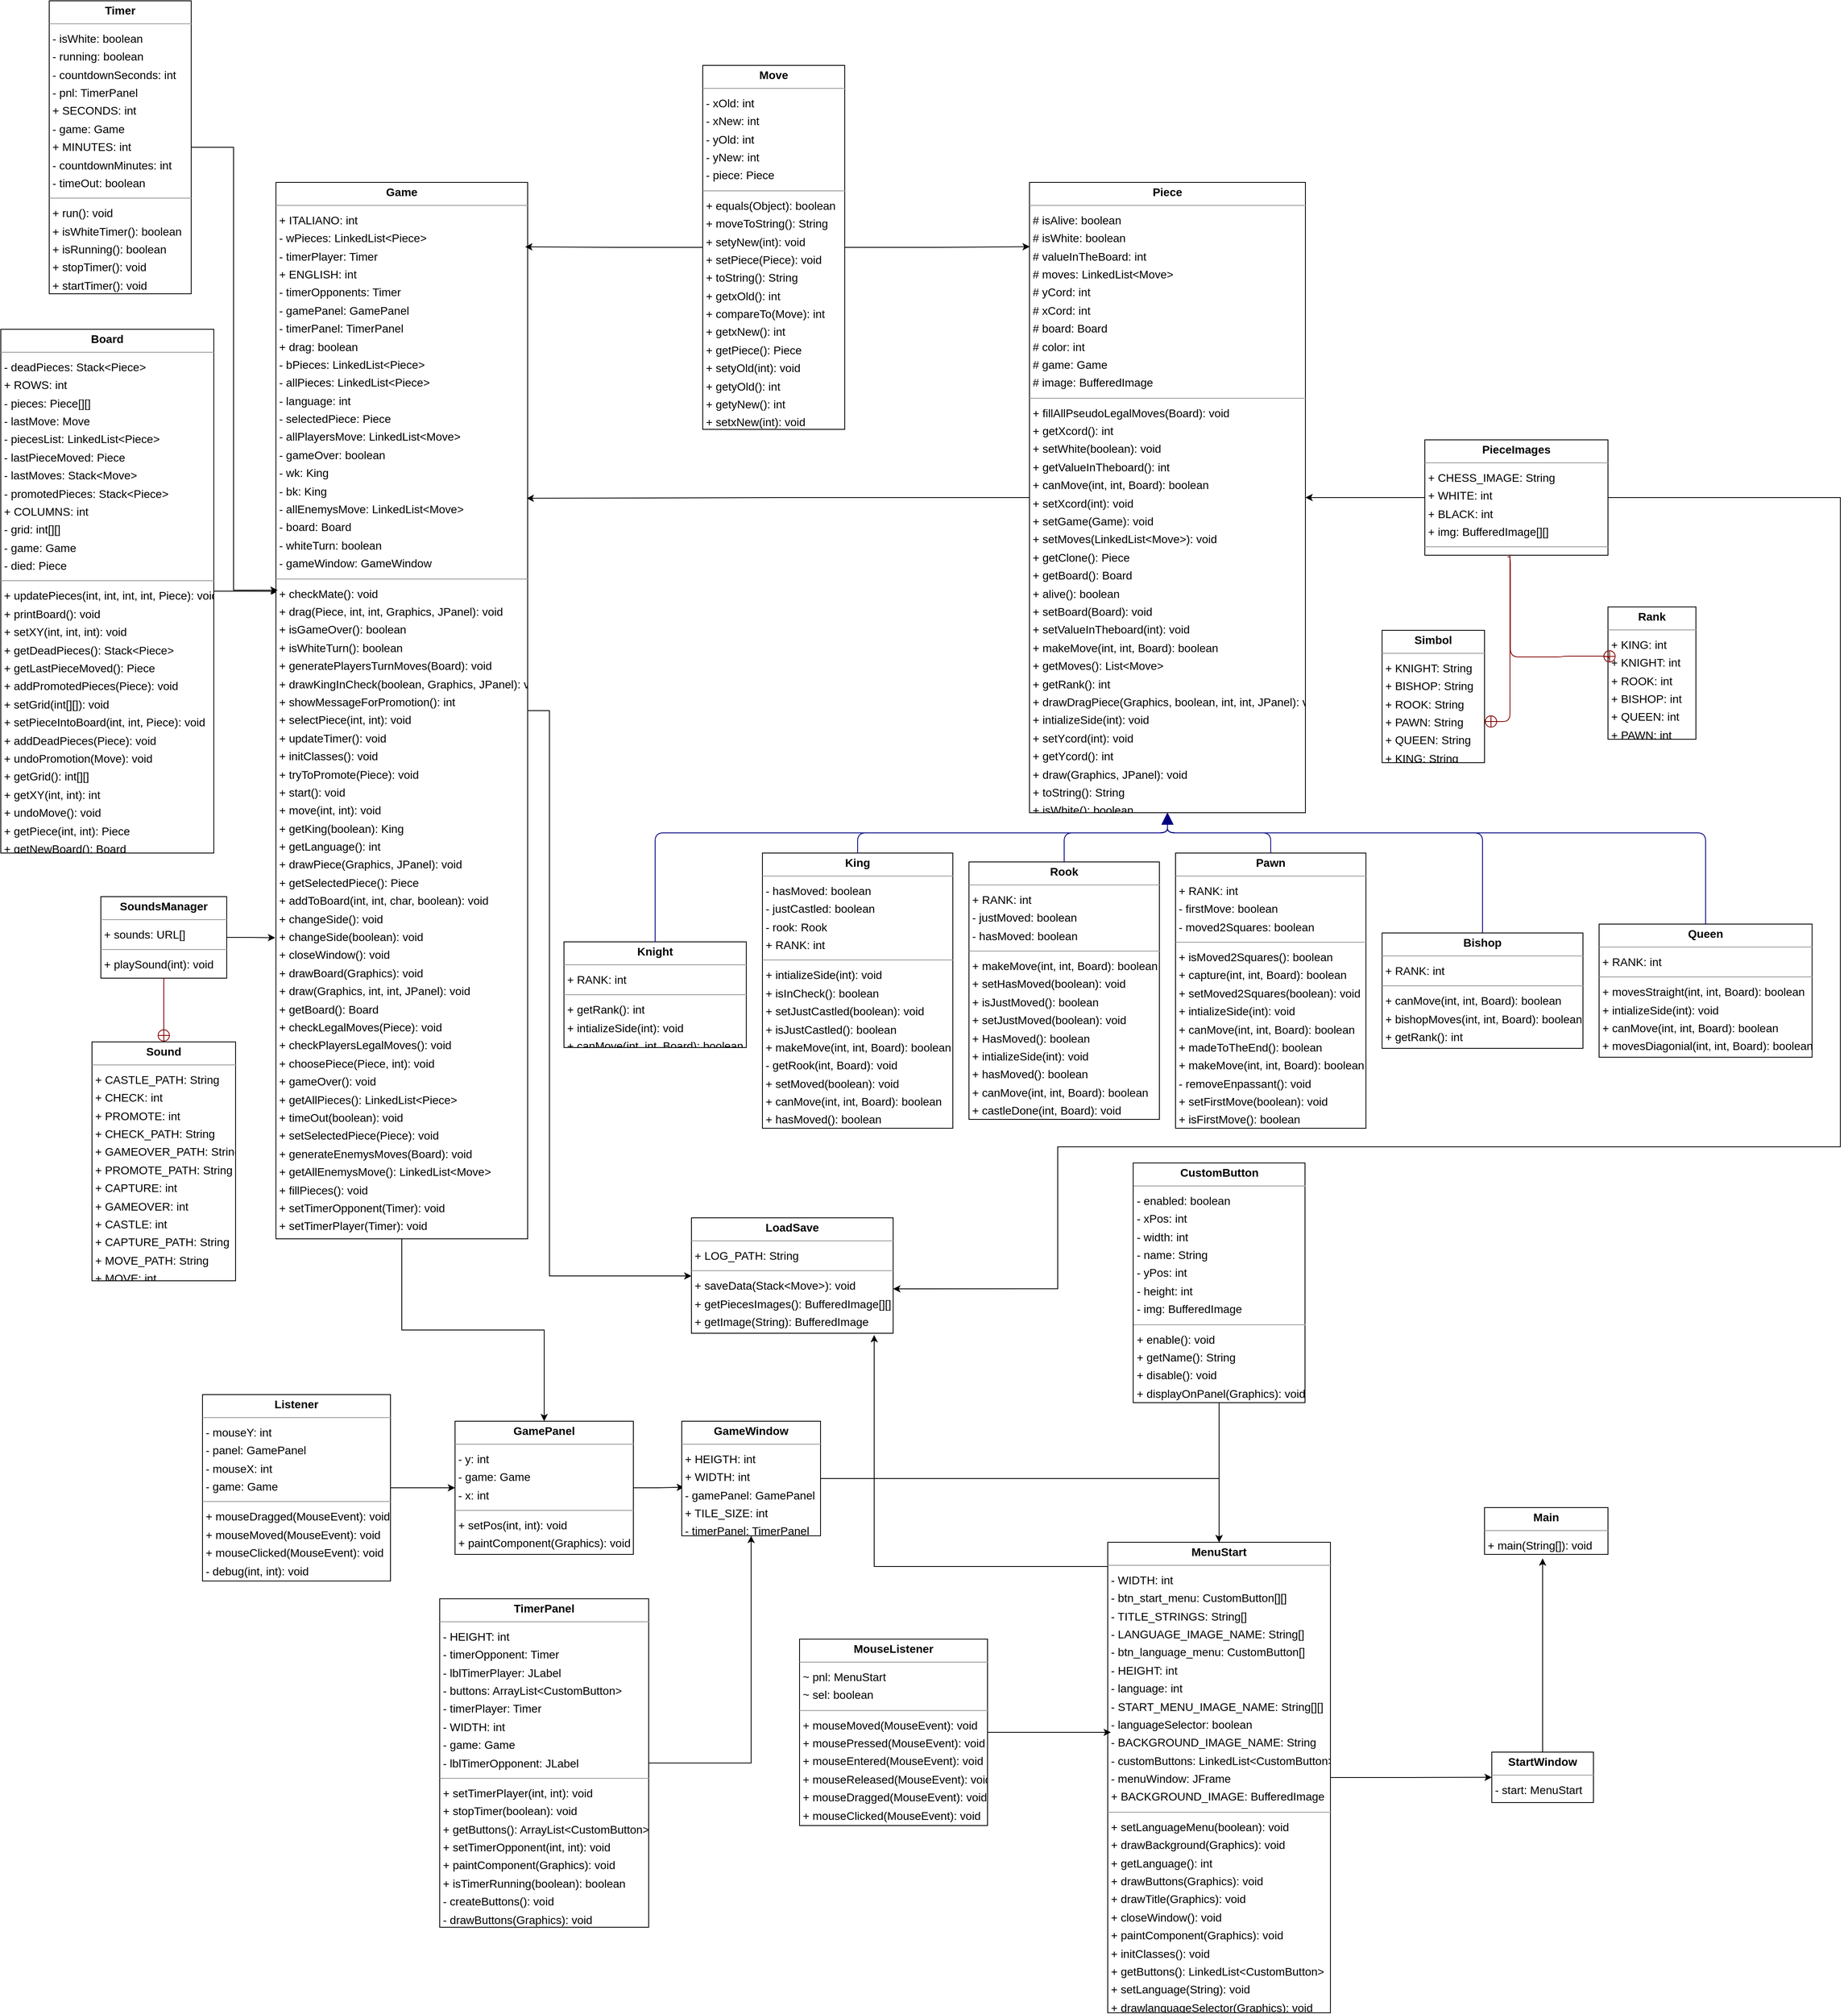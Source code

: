 <mxfile version="21.3.5" type="device">
  <diagram id="AIV-TNL24_vBT4I3IEVD" name="Pagina-1">
    <mxGraphModel dx="3985" dy="2310" grid="1" gridSize="10" guides="1" tooltips="1" connect="1" arrows="1" fold="1" page="0" pageScale="1" pageWidth="827" pageHeight="1169" background="none" math="0" shadow="0">
      <root>
        <mxCell id="0" />
        <mxCell id="1" parent="0" />
        <mxCell id="node21" value="&lt;p style=&quot;margin:0px;margin-top:4px;text-align:center;&quot;&gt;&lt;b&gt;Bishop&lt;/b&gt;&lt;/p&gt;&lt;hr size=&quot;1&quot;/&gt;&lt;p style=&quot;margin:0 0 0 4px;line-height:1.6;&quot;&gt;+ RANK: int&lt;/p&gt;&lt;hr size=&quot;1&quot;/&gt;&lt;p style=&quot;margin:0 0 0 4px;line-height:1.6;&quot;&gt;+ canMove(int, int, Board): boolean&lt;br/&gt;+ bishopMoves(int, int, Board): boolean&lt;br/&gt;+ getRank(): int&lt;br/&gt;+ intializeSide(int): void&lt;/p&gt;" style="verticalAlign=top;align=left;overflow=fill;fontSize=14;fontFamily=Helvetica;html=1;rounded=0;shadow=0;comic=0;labelBackgroundColor=none;strokeWidth=1;" parent="1" vertex="1">
          <mxGeometry x="1522" y="915" width="249" height="143" as="geometry" />
        </mxCell>
        <mxCell id="BJBkPqkm4F2BEdi1Ckjj-12" style="edgeStyle=orthogonalEdgeStyle;rounded=0;orthogonalLoop=1;jettySize=auto;html=1;entryX=0.009;entryY=0.387;entryDx=0;entryDy=0;entryPerimeter=0;" edge="1" parent="1" source="node7" target="node12">
          <mxGeometry relative="1" as="geometry" />
        </mxCell>
        <mxCell id="node7" value="&lt;p style=&quot;margin:0px;margin-top:4px;text-align:center;&quot;&gt;&lt;b&gt;Board&lt;/b&gt;&lt;/p&gt;&lt;hr size=&quot;1&quot;/&gt;&lt;p style=&quot;margin:0 0 0 4px;line-height:1.6;&quot;&gt;- deadPieces: Stack&amp;lt;Piece&amp;gt;&lt;br/&gt;+ ROWS: int&lt;br/&gt;- pieces: Piece[][]&lt;br/&gt;- lastMove: Move&lt;br/&gt;- piecesList: LinkedList&amp;lt;Piece&amp;gt;&lt;br/&gt;- lastPieceMoved: Piece&lt;br/&gt;- lastMoves: Stack&amp;lt;Move&amp;gt;&lt;br/&gt;- promotedPieces: Stack&amp;lt;Piece&amp;gt;&lt;br/&gt;+ COLUMNS: int&lt;br/&gt;- grid: int[][]&lt;br/&gt;- game: Game&lt;br/&gt;- died: Piece&lt;/p&gt;&lt;hr size=&quot;1&quot;/&gt;&lt;p style=&quot;margin:0 0 0 4px;line-height:1.6;&quot;&gt;+ updatePieces(int, int, int, int, Piece): void&lt;br/&gt;+ printBoard(): void&lt;br/&gt;+ setXY(int, int, int): void&lt;br/&gt;+ getDeadPieces(): Stack&amp;lt;Piece&amp;gt;&lt;br/&gt;+ getLastPieceMoved(): Piece&lt;br/&gt;+ addPromotedPieces(Piece): void&lt;br/&gt;+ setGrid(int[][]): void&lt;br/&gt;+ setPieceIntoBoard(int, int, Piece): void&lt;br/&gt;+ addDeadPieces(Piece): void&lt;br/&gt;+ undoPromotion(Move): void&lt;br/&gt;+ getGrid(): int[][]&lt;br/&gt;+ getXY(int, int): int&lt;br/&gt;+ undoMove(): void&lt;br/&gt;+ getPiece(int, int): Piece&lt;br/&gt;+ getNewBoard(): Board&lt;br/&gt;+ getMoves(): Stack&amp;lt;Move&amp;gt;&lt;/p&gt;" style="verticalAlign=top;align=left;overflow=fill;fontSize=14;fontFamily=Helvetica;html=1;rounded=0;shadow=0;comic=0;labelBackgroundColor=none;strokeWidth=1;" parent="1" vertex="1">
          <mxGeometry x="-190" y="167" width="264" height="649" as="geometry" />
        </mxCell>
        <mxCell id="BJBkPqkm4F2BEdi1Ckjj-4" style="edgeStyle=orthogonalEdgeStyle;rounded=0;orthogonalLoop=1;jettySize=auto;html=1;entryX=0.5;entryY=0;entryDx=0;entryDy=0;" edge="1" parent="1" source="node22" target="node6">
          <mxGeometry relative="1" as="geometry">
            <mxPoint x="1456" y="2249" as="targetPoint" />
          </mxGeometry>
        </mxCell>
        <mxCell id="node22" value="&lt;p style=&quot;margin:0px;margin-top:4px;text-align:center;&quot;&gt;&lt;b&gt;CustomButton&lt;/b&gt;&lt;/p&gt;&lt;hr size=&quot;1&quot;/&gt;&lt;p style=&quot;margin:0 0 0 4px;line-height:1.6;&quot;&gt;- enabled: boolean&lt;br/&gt;- xPos: int&lt;br/&gt;- width: int&lt;br/&gt;- name: String&lt;br/&gt;- yPos: int&lt;br/&gt;- height: int&lt;br/&gt;- img: BufferedImage&lt;/p&gt;&lt;hr size=&quot;1&quot;/&gt;&lt;p style=&quot;margin:0 0 0 4px;line-height:1.6;&quot;&gt;+ enable(): void&lt;br/&gt;+ getName(): String&lt;br/&gt;+ disable(): void&lt;br/&gt;+ displayOnPanel(Graphics): void&lt;br/&gt;+ isClicked(int, int): boolean&lt;/p&gt;" style="verticalAlign=top;align=left;overflow=fill;fontSize=14;fontFamily=Helvetica;html=1;rounded=0;shadow=0;comic=0;labelBackgroundColor=none;strokeWidth=1;" parent="1" vertex="1">
          <mxGeometry x="1213.5" y="1200" width="213" height="297" as="geometry" />
        </mxCell>
        <mxCell id="BJBkPqkm4F2BEdi1Ckjj-26" style="edgeStyle=orthogonalEdgeStyle;rounded=0;orthogonalLoop=1;jettySize=auto;html=1;" edge="1" parent="1" source="node12" target="node15">
          <mxGeometry relative="1" as="geometry">
            <mxPoint x="490" y="1360" as="targetPoint" />
            <Array as="points">
              <mxPoint x="490" y="640" />
              <mxPoint x="490" y="1340" />
            </Array>
          </mxGeometry>
        </mxCell>
        <mxCell id="BJBkPqkm4F2BEdi1Ckjj-29" style="edgeStyle=orthogonalEdgeStyle;rounded=0;orthogonalLoop=1;jettySize=auto;html=1;entryX=0.5;entryY=0;entryDx=0;entryDy=0;" edge="1" parent="1" source="node12" target="node13">
          <mxGeometry relative="1" as="geometry" />
        </mxCell>
        <mxCell id="node12" value="&lt;p style=&quot;margin:0px;margin-top:4px;text-align:center;&quot;&gt;&lt;b&gt;Game&lt;/b&gt;&lt;/p&gt;&lt;hr size=&quot;1&quot;/&gt;&lt;p style=&quot;margin:0 0 0 4px;line-height:1.6;&quot;&gt;+ ITALIANO: int&lt;br/&gt;- wPieces: LinkedList&amp;lt;Piece&amp;gt;&lt;br/&gt;- timerPlayer: Timer&lt;br/&gt;+ ENGLISH: int&lt;br/&gt;- timerOpponents: Timer&lt;br/&gt;- gamePanel: GamePanel&lt;br/&gt;- timerPanel: TimerPanel&lt;br/&gt;+ drag: boolean&lt;br/&gt;- bPieces: LinkedList&amp;lt;Piece&amp;gt;&lt;br/&gt;- allPieces: LinkedList&amp;lt;Piece&amp;gt;&lt;br/&gt;- language: int&lt;br/&gt;- selectedPiece: Piece&lt;br/&gt;- allPlayersMove: LinkedList&amp;lt;Move&amp;gt;&lt;br/&gt;- gameOver: boolean&lt;br/&gt;- wk: King&lt;br/&gt;- bk: King&lt;br/&gt;- allEnemysMove: LinkedList&amp;lt;Move&amp;gt;&lt;br/&gt;- board: Board&lt;br/&gt;- whiteTurn: boolean&lt;br/&gt;- gameWindow: GameWindow&lt;/p&gt;&lt;hr size=&quot;1&quot;/&gt;&lt;p style=&quot;margin:0 0 0 4px;line-height:1.6;&quot;&gt;+ checkMate(): void&lt;br/&gt;+ drag(Piece, int, int, Graphics, JPanel): void&lt;br/&gt;+ isGameOver(): boolean&lt;br/&gt;+ isWhiteTurn(): boolean&lt;br/&gt;+ generatePlayersTurnMoves(Board): void&lt;br/&gt;+ drawKingInCheck(boolean, Graphics, JPanel): void&lt;br/&gt;+ showMessageForPromotion(): int&lt;br/&gt;+ selectPiece(int, int): void&lt;br/&gt;+ updateTimer(): void&lt;br/&gt;+ initClasses(): void&lt;br/&gt;+ tryToPromote(Piece): void&lt;br/&gt;+ start(): void&lt;br/&gt;+ move(int, int): void&lt;br/&gt;+ getKing(boolean): King&lt;br/&gt;+ getLanguage(): int&lt;br/&gt;+ drawPiece(Graphics, JPanel): void&lt;br/&gt;+ getSelectedPiece(): Piece&lt;br/&gt;+ addToBoard(int, int, char, boolean): void&lt;br/&gt;+ changeSide(): void&lt;br/&gt;+ changeSide(boolean): void&lt;br/&gt;+ closeWindow(): void&lt;br/&gt;+ drawBoard(Graphics): void&lt;br/&gt;+ draw(Graphics, int, int, JPanel): void&lt;br/&gt;+ getBoard(): Board&lt;br/&gt;+ checkLegalMoves(Piece): void&lt;br/&gt;+ checkPlayersLegalMoves(): void&lt;br/&gt;+ choosePiece(Piece, int): void&lt;br/&gt;+ gameOver(): void&lt;br/&gt;+ getAllPieces(): LinkedList&amp;lt;Piece&amp;gt;&lt;br/&gt;+ timeOut(boolean): void&lt;br/&gt;+ setSelectedPiece(Piece): void&lt;br/&gt;+ generateEnemysMoves(Board): void&lt;br/&gt;+ getAllEnemysMove(): LinkedList&amp;lt;Move&amp;gt;&lt;br/&gt;+ fillPieces(): void&lt;br/&gt;+ setTimerOpponent(Timer): void&lt;br/&gt;+ setTimerPlayer(Timer): void&lt;br/&gt;+ drawPossibleMoves(Graphics, JPanel): void&lt;br/&gt;+ loadFenPosition(String): void&lt;/p&gt;" style="verticalAlign=top;align=left;overflow=fill;fontSize=14;fontFamily=Helvetica;html=1;rounded=0;shadow=0;comic=0;labelBackgroundColor=none;strokeWidth=1;" parent="1" vertex="1">
          <mxGeometry x="151" y="-15" width="312" height="1309" as="geometry" />
        </mxCell>
        <mxCell id="BJBkPqkm4F2BEdi1Ckjj-6" style="edgeStyle=orthogonalEdgeStyle;rounded=0;orthogonalLoop=1;jettySize=auto;html=1;entryX=0.016;entryY=0.576;entryDx=0;entryDy=0;entryPerimeter=0;" edge="1" parent="1" source="node13" target="node9">
          <mxGeometry relative="1" as="geometry">
            <mxPoint x="650" y="1603" as="targetPoint" />
          </mxGeometry>
        </mxCell>
        <mxCell id="node13" value="&lt;p style=&quot;margin:0px;margin-top:4px;text-align:center;&quot;&gt;&lt;b&gt;GamePanel&lt;/b&gt;&lt;/p&gt;&lt;hr size=&quot;1&quot;/&gt;&lt;p style=&quot;margin:0 0 0 4px;line-height:1.6;&quot;&gt;- y: int&lt;br/&gt;- game: Game&lt;br/&gt;- x: int&lt;/p&gt;&lt;hr size=&quot;1&quot;/&gt;&lt;p style=&quot;margin:0 0 0 4px;line-height:1.6;&quot;&gt;+ setPos(int, int): void&lt;br/&gt;+ paintComponent(Graphics): void&lt;br/&gt;+ getGame(): Game&lt;/p&gt;" style="verticalAlign=top;align=left;overflow=fill;fontSize=14;fontFamily=Helvetica;html=1;rounded=0;shadow=0;comic=0;labelBackgroundColor=none;strokeWidth=1;" parent="1" vertex="1">
          <mxGeometry x="373" y="1520" width="221" height="165" as="geometry" />
        </mxCell>
        <mxCell id="BJBkPqkm4F2BEdi1Ckjj-18" style="edgeStyle=orthogonalEdgeStyle;rounded=0;orthogonalLoop=1;jettySize=auto;html=1;" edge="1" parent="1" source="node9" target="node6">
          <mxGeometry relative="1" as="geometry">
            <mxPoint x="1110" y="1850" as="targetPoint" />
          </mxGeometry>
        </mxCell>
        <mxCell id="node9" value="&lt;p style=&quot;margin:0px;margin-top:4px;text-align:center;&quot;&gt;&lt;b&gt;GameWindow&lt;/b&gt;&lt;/p&gt;&lt;hr size=&quot;1&quot;/&gt;&lt;p style=&quot;margin:0 0 0 4px;line-height:1.6;&quot;&gt;+ HEIGTH: int&lt;br/&gt;+ WIDTH: int&lt;br/&gt;- gamePanel: GamePanel&lt;br/&gt;+ TILE_SIZE: int&lt;br/&gt;- timerPanel: TimerPanel&lt;/p&gt;" style="verticalAlign=top;align=left;overflow=fill;fontSize=14;fontFamily=Helvetica;html=1;rounded=0;shadow=0;comic=0;labelBackgroundColor=none;strokeWidth=1;" parent="1" vertex="1">
          <mxGeometry x="654" y="1520" width="172" height="142" as="geometry" />
        </mxCell>
        <mxCell id="node10" value="&lt;p style=&quot;margin:0px;margin-top:4px;text-align:center;&quot;&gt;&lt;b&gt;King&lt;/b&gt;&lt;/p&gt;&lt;hr size=&quot;1&quot;/&gt;&lt;p style=&quot;margin:0 0 0 4px;line-height:1.6;&quot;&gt;- hasMoved: boolean&lt;br/&gt;- justCastled: boolean&lt;br/&gt;- rook: Rook&lt;br/&gt;+ RANK: int&lt;/p&gt;&lt;hr size=&quot;1&quot;/&gt;&lt;p style=&quot;margin:0 0 0 4px;line-height:1.6;&quot;&gt;+ intializeSide(int): void&lt;br/&gt;+ isInCheck(): boolean&lt;br/&gt;+ setJustCastled(boolean): void&lt;br/&gt;+ isJustCastled(): boolean&lt;br/&gt;+ makeMove(int, int, Board): boolean&lt;br/&gt;- getRook(int, Board): void&lt;br/&gt;+ setMoved(boolean): void&lt;br/&gt;+ canMove(int, int, Board): boolean&lt;br/&gt;+ hasMoved(): boolean&lt;br/&gt;+ getRank(): int&lt;/p&gt;" style="verticalAlign=top;align=left;overflow=fill;fontSize=14;fontFamily=Helvetica;html=1;rounded=0;shadow=0;comic=0;labelBackgroundColor=none;strokeWidth=1;" parent="1" vertex="1">
          <mxGeometry x="754" y="816" width="236" height="341" as="geometry" />
        </mxCell>
        <mxCell id="node23" value="&lt;p style=&quot;margin:0px;margin-top:4px;text-align:center;&quot;&gt;&lt;b&gt;Knight&lt;/b&gt;&lt;/p&gt;&lt;hr size=&quot;1&quot;/&gt;&lt;p style=&quot;margin:0 0 0 4px;line-height:1.6;&quot;&gt;+ RANK: int&lt;/p&gt;&lt;hr size=&quot;1&quot;/&gt;&lt;p style=&quot;margin:0 0 0 4px;line-height:1.6;&quot;&gt;+ getRank(): int&lt;br/&gt;+ intializeSide(int): void&lt;br/&gt;+ canMove(int, int, Board): boolean&lt;/p&gt;" style="verticalAlign=top;align=left;overflow=fill;fontSize=14;fontFamily=Helvetica;html=1;rounded=0;shadow=0;comic=0;labelBackgroundColor=none;strokeWidth=1;" parent="1" vertex="1">
          <mxGeometry x="508" y="926" width="226" height="131" as="geometry" />
        </mxCell>
        <mxCell id="BJBkPqkm4F2BEdi1Ckjj-17" style="edgeStyle=orthogonalEdgeStyle;rounded=0;orthogonalLoop=1;jettySize=auto;html=1;entryX=0;entryY=0.5;entryDx=0;entryDy=0;" edge="1" parent="1" source="node18" target="node13">
          <mxGeometry relative="1" as="geometry" />
        </mxCell>
        <mxCell id="node18" value="&lt;p style=&quot;margin:0px;margin-top:4px;text-align:center;&quot;&gt;&lt;b&gt;Listener&lt;/b&gt;&lt;/p&gt;&lt;hr size=&quot;1&quot;/&gt;&lt;p style=&quot;margin:0 0 0 4px;line-height:1.6;&quot;&gt;- mouseY: int&lt;br/&gt;- panel: GamePanel&lt;br/&gt;- mouseX: int&lt;br/&gt;- game: Game&lt;/p&gt;&lt;hr size=&quot;1&quot;/&gt;&lt;p style=&quot;margin:0 0 0 4px;line-height:1.6;&quot;&gt;+ mouseDragged(MouseEvent): void&lt;br/&gt;+ mouseMoved(MouseEvent): void&lt;br/&gt;+ mouseClicked(MouseEvent): void&lt;br/&gt;- debug(int, int): void&lt;br/&gt;+ mouseReleased(MouseEvent): void&lt;/p&gt;" style="verticalAlign=top;align=left;overflow=fill;fontSize=14;fontFamily=Helvetica;html=1;rounded=0;shadow=0;comic=0;labelBackgroundColor=none;strokeWidth=1;" parent="1" vertex="1">
          <mxGeometry x="60" y="1487" width="233" height="231" as="geometry" />
        </mxCell>
        <mxCell id="node15" value="&lt;p style=&quot;margin:0px;margin-top:4px;text-align:center;&quot;&gt;&lt;b&gt;LoadSave&lt;/b&gt;&lt;/p&gt;&lt;hr size=&quot;1&quot;/&gt;&lt;p style=&quot;margin:0 0 0 4px;line-height:1.6;&quot;&gt;+ LOG_PATH: String&lt;/p&gt;&lt;hr size=&quot;1&quot;/&gt;&lt;p style=&quot;margin:0 0 0 4px;line-height:1.6;&quot;&gt;+ saveData(Stack&amp;lt;Move&amp;gt;): void&lt;br/&gt;+ getPiecesImages(): BufferedImage[][]&lt;br/&gt;+ getImage(String): BufferedImage&lt;/p&gt;" style="verticalAlign=top;align=left;overflow=fill;fontSize=14;fontFamily=Helvetica;html=1;rounded=0;shadow=0;comic=0;labelBackgroundColor=none;strokeWidth=1;" parent="1" vertex="1">
          <mxGeometry x="666" y="1268" width="250" height="143" as="geometry" />
        </mxCell>
        <mxCell id="node19" value="&lt;p style=&quot;margin:0px;margin-top:4px;text-align:center;&quot;&gt;&lt;b&gt;Main&lt;/b&gt;&lt;/p&gt;&lt;hr size=&quot;1&quot;/&gt;&lt;p style=&quot;margin:0 0 0 4px;line-height:1.6;&quot;&gt;+ main(String[]): void&lt;/p&gt;" style="verticalAlign=top;align=left;overflow=fill;fontSize=14;fontFamily=Helvetica;html=1;rounded=0;shadow=0;comic=0;labelBackgroundColor=none;strokeWidth=1;" parent="1" vertex="1">
          <mxGeometry x="1649" y="1627" width="153" height="58" as="geometry" />
        </mxCell>
        <mxCell id="BJBkPqkm4F2BEdi1Ckjj-3" style="edgeStyle=orthogonalEdgeStyle;rounded=0;orthogonalLoop=1;jettySize=auto;html=1;entryX=0;entryY=0.5;entryDx=0;entryDy=0;" edge="1" parent="1" source="node6" target="node11">
          <mxGeometry relative="1" as="geometry" />
        </mxCell>
        <mxCell id="BJBkPqkm4F2BEdi1Ckjj-22" style="edgeStyle=orthogonalEdgeStyle;rounded=0;orthogonalLoop=1;jettySize=auto;html=1;exitX=0;exitY=0;exitDx=0;exitDy=0;entryX=0.906;entryY=1.016;entryDx=0;entryDy=0;entryPerimeter=0;" edge="1" parent="1" source="node6" target="node15">
          <mxGeometry relative="1" as="geometry">
            <Array as="points">
              <mxPoint x="1182" y="1700" />
              <mxPoint x="892" y="1700" />
            </Array>
          </mxGeometry>
        </mxCell>
        <mxCell id="node6" value="&lt;p style=&quot;margin:0px;margin-top:4px;text-align:center;&quot;&gt;&lt;b&gt;MenuStart&lt;/b&gt;&lt;/p&gt;&lt;hr size=&quot;1&quot;/&gt;&lt;p style=&quot;margin:0 0 0 4px;line-height:1.6;&quot;&gt;- WIDTH: int&lt;br/&gt;- btn_start_menu: CustomButton[][]&lt;br/&gt;- TITLE_STRINGS: String[]&lt;br/&gt;- LANGUAGE_IMAGE_NAME: String[]&lt;br/&gt;- btn_language_menu: CustomButton[]&lt;br/&gt;- HEIGHT: int&lt;br/&gt;- language: int&lt;br/&gt;- START_MENU_IMAGE_NAME: String[][]&lt;br/&gt;- languageSelector: boolean&lt;br/&gt;- BACKGROUND_IMAGE_NAME: String&lt;br/&gt;- customButtons: LinkedList&amp;lt;CustomButton&amp;gt;&lt;br/&gt;- menuWindow: JFrame&lt;br/&gt;+ BACKGROUND_IMAGE: BufferedImage&lt;/p&gt;&lt;hr size=&quot;1&quot;/&gt;&lt;p style=&quot;margin:0 0 0 4px;line-height:1.6;&quot;&gt;+ setLanguageMenu(boolean): void&lt;br/&gt;+ drawBackground(Graphics): void&lt;br/&gt;+ getLanguage(): int&lt;br/&gt;+ drawButtons(Graphics): void&lt;br/&gt;+ drawTitle(Graphics): void&lt;br/&gt;+ closeWindow(): void&lt;br/&gt;+ paintComponent(Graphics): void&lt;br/&gt;+ initClasses(): void&lt;br/&gt;+ getButtons(): LinkedList&amp;lt;CustomButton&amp;gt;&lt;br/&gt;+ setLanguage(String): void&lt;br/&gt;+ drawlanguageSelector(Graphics): void&lt;br/&gt;+ getLanguageSelector(): boolean&lt;/p&gt;" style="verticalAlign=top;align=left;overflow=fill;fontSize=14;fontFamily=Helvetica;html=1;rounded=0;shadow=0;comic=0;labelBackgroundColor=none;strokeWidth=1;" parent="1" vertex="1">
          <mxGeometry x="1182" y="1670" width="276" height="583" as="geometry" />
        </mxCell>
        <mxCell id="BJBkPqkm4F2BEdi1Ckjj-5" style="edgeStyle=orthogonalEdgeStyle;rounded=0;orthogonalLoop=1;jettySize=auto;html=1;entryX=0.014;entryY=0.404;entryDx=0;entryDy=0;entryPerimeter=0;" edge="1" parent="1" source="node1" target="node6">
          <mxGeometry relative="1" as="geometry" />
        </mxCell>
        <mxCell id="node1" value="&lt;p style=&quot;margin:0px;margin-top:4px;text-align:center;&quot;&gt;&lt;b&gt;MouseListener&lt;/b&gt;&lt;/p&gt;&lt;hr size=&quot;1&quot;/&gt;&lt;p style=&quot;margin:0 0 0 4px;line-height:1.6;&quot;&gt;~ pnl: MenuStart&lt;br/&gt;~ sel: boolean&lt;/p&gt;&lt;hr size=&quot;1&quot;/&gt;&lt;p style=&quot;margin:0 0 0 4px;line-height:1.6;&quot;&gt;+ mouseMoved(MouseEvent): void&lt;br/&gt;+ mousePressed(MouseEvent): void&lt;br/&gt;+ mouseEntered(MouseEvent): void&lt;br/&gt;+ mouseReleased(MouseEvent): void&lt;br/&gt;+ mouseDragged(MouseEvent): void&lt;br/&gt;+ mouseClicked(MouseEvent): void&lt;br/&gt;+ mouseExited(MouseEvent): void&lt;/p&gt;" style="verticalAlign=top;align=left;overflow=fill;fontSize=14;fontFamily=Helvetica;html=1;rounded=0;shadow=0;comic=0;labelBackgroundColor=none;strokeWidth=1;" parent="1" vertex="1">
          <mxGeometry x="800" y="1790" width="233" height="231" as="geometry" />
        </mxCell>
        <mxCell id="BJBkPqkm4F2BEdi1Ckjj-10" style="edgeStyle=orthogonalEdgeStyle;rounded=0;orthogonalLoop=1;jettySize=auto;html=1;entryX=0.001;entryY=0.102;entryDx=0;entryDy=0;entryPerimeter=0;" edge="1" parent="1" source="node8" target="node2">
          <mxGeometry relative="1" as="geometry" />
        </mxCell>
        <mxCell id="BJBkPqkm4F2BEdi1Ckjj-11" style="edgeStyle=orthogonalEdgeStyle;rounded=0;orthogonalLoop=1;jettySize=auto;html=1;entryX=0.99;entryY=0.061;entryDx=0;entryDy=0;entryPerimeter=0;" edge="1" parent="1" source="node8" target="node12">
          <mxGeometry relative="1" as="geometry" />
        </mxCell>
        <mxCell id="node8" value="&lt;p style=&quot;margin:0px;margin-top:4px;text-align:center;&quot;&gt;&lt;b&gt;Move&lt;/b&gt;&lt;/p&gt;&lt;hr size=&quot;1&quot;/&gt;&lt;p style=&quot;margin:0 0 0 4px;line-height:1.6;&quot;&gt;- xOld: int&lt;br/&gt;- xNew: int&lt;br/&gt;- yOld: int&lt;br/&gt;- yNew: int&lt;br/&gt;- piece: Piece&lt;/p&gt;&lt;hr size=&quot;1&quot;/&gt;&lt;p style=&quot;margin:0 0 0 4px;line-height:1.6;&quot;&gt;+ equals(Object): boolean&lt;br/&gt;+ moveToString(): String&lt;br/&gt;+ setyNew(int): void&lt;br/&gt;+ setPiece(Piece): void&lt;br/&gt;+ toString(): String&lt;br/&gt;+ getxOld(): int&lt;br/&gt;+ compareTo(Move): int&lt;br/&gt;+ getxNew(): int&lt;br/&gt;+ getPiece(): Piece&lt;br/&gt;+ setyOld(int): void&lt;br/&gt;+ getyOld(): int&lt;br/&gt;+ getyNew(): int&lt;br/&gt;+ setxNew(int): void&lt;br/&gt;+ setxOld(int): void&lt;/p&gt;" style="verticalAlign=top;align=left;overflow=fill;fontSize=14;fontFamily=Helvetica;html=1;rounded=0;shadow=0;comic=0;labelBackgroundColor=none;strokeWidth=1;" parent="1" vertex="1">
          <mxGeometry x="680" y="-160" width="176" height="451" as="geometry" />
        </mxCell>
        <mxCell id="node4" value="&lt;p style=&quot;margin:0px;margin-top:4px;text-align:center;&quot;&gt;&lt;b&gt;Pawn&lt;/b&gt;&lt;/p&gt;&lt;hr size=&quot;1&quot;/&gt;&lt;p style=&quot;margin:0 0 0 4px;line-height:1.6;&quot;&gt;+ RANK: int&lt;br/&gt;- firstMove: boolean&lt;br/&gt;- moved2Squares: boolean&lt;/p&gt;&lt;hr size=&quot;1&quot;/&gt;&lt;p style=&quot;margin:0 0 0 4px;line-height:1.6;&quot;&gt;+ isMoved2Squares(): boolean&lt;br/&gt;+ capture(int, int, Board): boolean&lt;br/&gt;+ setMoved2Squares(boolean): void&lt;br/&gt;+ intializeSide(int): void&lt;br/&gt;+ canMove(int, int, Board): boolean&lt;br/&gt;+ madeToTheEnd(): boolean&lt;br/&gt;+ makeMove(int, int, Board): boolean&lt;br/&gt;- removeEnpassant(): void&lt;br/&gt;+ setFirstMove(boolean): void&lt;br/&gt;+ isFirstMove(): boolean&lt;br/&gt;+ getRank(): int&lt;/p&gt;" style="verticalAlign=top;align=left;overflow=fill;fontSize=14;fontFamily=Helvetica;html=1;rounded=0;shadow=0;comic=0;labelBackgroundColor=none;strokeWidth=1;" parent="1" vertex="1">
          <mxGeometry x="1266" y="816" width="236" height="341" as="geometry" />
        </mxCell>
        <mxCell id="BJBkPqkm4F2BEdi1Ckjj-9" style="edgeStyle=orthogonalEdgeStyle;rounded=0;orthogonalLoop=1;jettySize=auto;html=1;entryX=0.996;entryY=0.299;entryDx=0;entryDy=0;entryPerimeter=0;" edge="1" parent="1" source="node2" target="node12">
          <mxGeometry relative="1" as="geometry" />
        </mxCell>
        <mxCell id="node2" value="&lt;p style=&quot;margin:0px;margin-top:4px;text-align:center;&quot;&gt;&lt;b&gt;Piece&lt;/b&gt;&lt;/p&gt;&lt;hr size=&quot;1&quot;/&gt;&lt;p style=&quot;margin:0 0 0 4px;line-height:1.6;&quot;&gt;# isAlive: boolean&lt;br/&gt;# isWhite: boolean&lt;br/&gt;# valueInTheBoard: int&lt;br/&gt;# moves: LinkedList&amp;lt;Move&amp;gt;&lt;br/&gt;# yCord: int&lt;br/&gt;# xCord: int&lt;br/&gt;# board: Board&lt;br/&gt;# color: int&lt;br/&gt;# game: Game&lt;br/&gt;# image: BufferedImage&lt;/p&gt;&lt;hr size=&quot;1&quot;/&gt;&lt;p style=&quot;margin:0 0 0 4px;line-height:1.6;&quot;&gt;+ fillAllPseudoLegalMoves(Board): void&lt;br/&gt;+ getXcord(): int&lt;br/&gt;+ setWhite(boolean): void&lt;br/&gt;+ getValueInTheboard(): int&lt;br/&gt;+ canMove(int, int, Board): boolean&lt;br/&gt;+ setXcord(int): void&lt;br/&gt;+ setGame(Game): void&lt;br/&gt;+ setMoves(LinkedList&amp;lt;Move&amp;gt;): void&lt;br/&gt;+ getClone(): Piece&lt;br/&gt;+ getBoard(): Board&lt;br/&gt;+ alive(): boolean&lt;br/&gt;+ setBoard(Board): void&lt;br/&gt;+ setValueInTheboard(int): void&lt;br/&gt;+ makeMove(int, int, Board): boolean&lt;br/&gt;+ getMoves(): List&amp;lt;Move&amp;gt;&lt;br/&gt;+ getRank(): int&lt;br/&gt;+ drawDragPiece(Graphics, boolean, int, int, JPanel): void&lt;br/&gt;+ intializeSide(int): void&lt;br/&gt;+ setYcord(int): void&lt;br/&gt;+ getYcord(): int&lt;br/&gt;+ draw(Graphics, JPanel): void&lt;br/&gt;+ toString(): String&lt;br/&gt;+ isWhite(): boolean&lt;br/&gt;+ showMoves(Graphics, JPanel): void&lt;/p&gt;" style="verticalAlign=top;align=left;overflow=fill;fontSize=14;fontFamily=Helvetica;html=1;rounded=0;shadow=0;comic=0;labelBackgroundColor=none;strokeWidth=1;" parent="1" vertex="1">
          <mxGeometry x="1085" y="-15" width="342" height="781" as="geometry" />
        </mxCell>
        <mxCell id="BJBkPqkm4F2BEdi1Ckjj-30" style="edgeStyle=orthogonalEdgeStyle;rounded=0;orthogonalLoop=1;jettySize=auto;html=1;entryX=1;entryY=0.5;entryDx=0;entryDy=0;" edge="1" parent="1" source="node20" target="node2">
          <mxGeometry relative="1" as="geometry" />
        </mxCell>
        <mxCell id="BJBkPqkm4F2BEdi1Ckjj-34" style="edgeStyle=orthogonalEdgeStyle;rounded=0;orthogonalLoop=1;jettySize=auto;html=1;entryX=1;entryY=0.615;entryDx=0;entryDy=0;entryPerimeter=0;" edge="1" parent="1" source="node20" target="node15">
          <mxGeometry relative="1" as="geometry">
            <Array as="points">
              <mxPoint x="2090" y="376" />
              <mxPoint x="2090" y="1180" />
              <mxPoint x="1120" y="1180" />
              <mxPoint x="1120" y="1356" />
            </Array>
          </mxGeometry>
        </mxCell>
        <mxCell id="node20" value="&lt;p style=&quot;margin:0px;margin-top:4px;text-align:center;&quot;&gt;&lt;b&gt;PieceImages&lt;/b&gt;&lt;/p&gt;&lt;hr size=&quot;1&quot;/&gt;&lt;p style=&quot;margin:0 0 0 4px;line-height:1.6;&quot;&gt;+ CHESS_IMAGE: String&lt;br/&gt;+ WHITE: int&lt;br/&gt;+ BLACK: int&lt;br/&gt;+ img: BufferedImage[][]&lt;/p&gt;&lt;hr size=&quot;1&quot;/&gt;&lt;p style=&quot;margin:0 0 0 4px;line-height:1.6;&quot;&gt;+ getImage(int, int): BufferedImage&lt;/p&gt;" style="verticalAlign=top;align=left;overflow=fill;fontSize=14;fontFamily=Helvetica;html=1;rounded=0;shadow=0;comic=0;labelBackgroundColor=none;strokeWidth=1;" parent="1" vertex="1">
          <mxGeometry x="1575" y="304" width="227" height="143" as="geometry" />
        </mxCell>
        <mxCell id="node0" value="&lt;p style=&quot;margin:0px;margin-top:4px;text-align:center;&quot;&gt;&lt;b&gt;Queen&lt;/b&gt;&lt;/p&gt;&lt;hr size=&quot;1&quot;/&gt;&lt;p style=&quot;margin:0 0 0 4px;line-height:1.6;&quot;&gt;+ RANK: int&lt;/p&gt;&lt;hr size=&quot;1&quot;/&gt;&lt;p style=&quot;margin:0 0 0 4px;line-height:1.6;&quot;&gt;+ movesStraight(int, int, Board): boolean&lt;br/&gt;+ intializeSide(int): void&lt;br/&gt;+ canMove(int, int, Board): boolean&lt;br/&gt;+ movesDiagonial(int, int, Board): boolean&lt;br/&gt;+ getRank(): int&lt;/p&gt;" style="verticalAlign=top;align=left;overflow=fill;fontSize=14;fontFamily=Helvetica;html=1;rounded=0;shadow=0;comic=0;labelBackgroundColor=none;strokeWidth=1;" parent="1" vertex="1">
          <mxGeometry x="1791" y="904" width="264" height="165" as="geometry" />
        </mxCell>
        <mxCell id="node26" value="&lt;p style=&quot;margin:0px;margin-top:4px;text-align:center;&quot;&gt;&lt;b&gt;Rank&lt;/b&gt;&lt;/p&gt;&lt;hr size=&quot;1&quot;/&gt;&lt;p style=&quot;margin:0 0 0 4px;line-height:1.6;&quot;&gt;+ KING: int&lt;br/&gt;+ KNIGHT: int&lt;br/&gt;+ ROOK: int&lt;br/&gt;+ BISHOP: int&lt;br/&gt;+ QUEEN: int&lt;br/&gt;+ PAWN: int&lt;/p&gt;" style="verticalAlign=top;align=left;overflow=fill;fontSize=14;fontFamily=Helvetica;html=1;rounded=0;shadow=0;comic=0;labelBackgroundColor=none;strokeWidth=1;" parent="1" vertex="1">
          <mxGeometry x="1802" y="511" width="109" height="164" as="geometry" />
        </mxCell>
        <mxCell id="node17" value="&lt;p style=&quot;margin:0px;margin-top:4px;text-align:center;&quot;&gt;&lt;b&gt;Rook&lt;/b&gt;&lt;/p&gt;&lt;hr size=&quot;1&quot;/&gt;&lt;p style=&quot;margin:0 0 0 4px;line-height:1.6;&quot;&gt;+ RANK: int&lt;br/&gt;- justMoved: boolean&lt;br/&gt;- hasMoved: boolean&lt;/p&gt;&lt;hr size=&quot;1&quot;/&gt;&lt;p style=&quot;margin:0 0 0 4px;line-height:1.6;&quot;&gt;+ makeMove(int, int, Board): boolean&lt;br/&gt;+ setHasMoved(boolean): void&lt;br/&gt;+ isJustMoved(): boolean&lt;br/&gt;+ setJustMoved(boolean): void&lt;br/&gt;+ HasMoved(): boolean&lt;br/&gt;+ intializeSide(int): void&lt;br/&gt;+ hasMoved(): boolean&lt;br/&gt;+ canMove(int, int, Board): boolean&lt;br/&gt;+ castleDone(int, Board): void&lt;br/&gt;+ getRank(): int&lt;/p&gt;" style="verticalAlign=top;align=left;overflow=fill;fontSize=14;fontFamily=Helvetica;html=1;rounded=0;shadow=0;comic=0;labelBackgroundColor=none;strokeWidth=1;" parent="1" vertex="1">
          <mxGeometry x="1010" y="827" width="236" height="319" as="geometry" />
        </mxCell>
        <mxCell id="node24" value="&lt;p style=&quot;margin:0px;margin-top:4px;text-align:center;&quot;&gt;&lt;b&gt;Simbol&lt;/b&gt;&lt;/p&gt;&lt;hr size=&quot;1&quot;/&gt;&lt;p style=&quot;margin:0 0 0 4px;line-height:1.6;&quot;&gt;+ KNIGHT: String&lt;br/&gt;+ BISHOP: String&lt;br/&gt;+ ROOK: String&lt;br/&gt;+ PAWN: String&lt;br/&gt;+ QUEEN: String&lt;br/&gt;+ KING: String&lt;/p&gt;" style="verticalAlign=top;align=left;overflow=fill;fontSize=14;fontFamily=Helvetica;html=1;rounded=0;shadow=0;comic=0;labelBackgroundColor=none;strokeWidth=1;" parent="1" vertex="1">
          <mxGeometry x="1522" y="540" width="127" height="164" as="geometry" />
        </mxCell>
        <mxCell id="node25" value="&lt;p style=&quot;margin:0px;margin-top:4px;text-align:center;&quot;&gt;&lt;b&gt;Sound&lt;/b&gt;&lt;/p&gt;&lt;hr size=&quot;1&quot;/&gt;&lt;p style=&quot;margin:0 0 0 4px;line-height:1.6;&quot;&gt;+ CASTLE_PATH: String&lt;br/&gt;+ CHECK: int&lt;br/&gt;+ PROMOTE: int&lt;br/&gt;+ CHECK_PATH: String&lt;br/&gt;+ GAMEOVER_PATH: String&lt;br/&gt;+ PROMOTE_PATH: String&lt;br/&gt;+ CAPTURE: int&lt;br/&gt;+ GAMEOVER: int&lt;br/&gt;+ CASTLE: int&lt;br/&gt;+ CAPTURE_PATH: String&lt;br/&gt;+ MOVE_PATH: String&lt;br/&gt;+ MOVE: int&lt;/p&gt;" style="verticalAlign=top;align=left;overflow=fill;fontSize=14;fontFamily=Helvetica;html=1;rounded=0;shadow=0;comic=0;labelBackgroundColor=none;strokeWidth=1;" parent="1" vertex="1">
          <mxGeometry x="-77" y="1050" width="178" height="296" as="geometry" />
        </mxCell>
        <mxCell id="BJBkPqkm4F2BEdi1Ckjj-20" style="edgeStyle=orthogonalEdgeStyle;rounded=0;orthogonalLoop=1;jettySize=auto;html=1;entryX=-0.003;entryY=0.715;entryDx=0;entryDy=0;entryPerimeter=0;" edge="1" parent="1" source="node5" target="node12">
          <mxGeometry relative="1" as="geometry" />
        </mxCell>
        <mxCell id="node5" value="&lt;p style=&quot;margin:0px;margin-top:4px;text-align:center;&quot;&gt;&lt;b&gt;SoundsManager&lt;/b&gt;&lt;/p&gt;&lt;hr size=&quot;1&quot;/&gt;&lt;p style=&quot;margin:0 0 0 4px;line-height:1.6;&quot;&gt;+ sounds: URL[]&lt;/p&gt;&lt;hr size=&quot;1&quot;/&gt;&lt;p style=&quot;margin:0 0 0 4px;line-height:1.6;&quot;&gt;+ playSound(int): void&lt;/p&gt;" style="verticalAlign=top;align=left;overflow=fill;fontSize=14;fontFamily=Helvetica;html=1;rounded=0;shadow=0;comic=0;labelBackgroundColor=none;strokeWidth=1;" parent="1" vertex="1">
          <mxGeometry x="-66" y="870" width="156" height="101" as="geometry" />
        </mxCell>
        <mxCell id="BJBkPqkm4F2BEdi1Ckjj-33" style="edgeStyle=orthogonalEdgeStyle;rounded=0;orthogonalLoop=1;jettySize=auto;html=1;" edge="1" parent="1" source="node11">
          <mxGeometry relative="1" as="geometry">
            <mxPoint x="1721" y="1690" as="targetPoint" />
          </mxGeometry>
        </mxCell>
        <mxCell id="node11" value="&lt;p style=&quot;margin:0px;margin-top:4px;text-align:center;&quot;&gt;&lt;b&gt;StartWindow&lt;/b&gt;&lt;/p&gt;&lt;hr size=&quot;1&quot;/&gt;&lt;p style=&quot;margin:0 0 0 4px;line-height:1.6;&quot;&gt;- start: MenuStart&lt;/p&gt;" style="verticalAlign=top;align=left;overflow=fill;fontSize=14;fontFamily=Helvetica;html=1;rounded=0;shadow=0;comic=0;labelBackgroundColor=none;strokeWidth=1;" parent="1" vertex="1">
          <mxGeometry x="1658" y="1930" width="126" height="62.5" as="geometry" />
        </mxCell>
        <mxCell id="BJBkPqkm4F2BEdi1Ckjj-32" style="edgeStyle=orthogonalEdgeStyle;rounded=0;orthogonalLoop=1;jettySize=auto;html=1;entryX=0.007;entryY=0.386;entryDx=0;entryDy=0;entryPerimeter=0;" edge="1" parent="1" source="node14" target="node12">
          <mxGeometry relative="1" as="geometry" />
        </mxCell>
        <mxCell id="node14" value="&lt;p style=&quot;margin:0px;margin-top:4px;text-align:center;&quot;&gt;&lt;b&gt;Timer&lt;/b&gt;&lt;/p&gt;&lt;hr size=&quot;1&quot;/&gt;&lt;p style=&quot;margin:0 0 0 4px;line-height:1.6;&quot;&gt;- isWhite: boolean&lt;br/&gt;- running: boolean&lt;br/&gt;- countdownSeconds: int&lt;br/&gt;- pnl: TimerPanel&lt;br/&gt;+ SECONDS: int&lt;br/&gt;- game: Game&lt;br/&gt;+ MINUTES: int&lt;br/&gt;- countdownMinutes: int&lt;br/&gt;- timeOut: boolean&lt;/p&gt;&lt;hr size=&quot;1&quot;/&gt;&lt;p style=&quot;margin:0 0 0 4px;line-height:1.6;&quot;&gt;+ run(): void&lt;br/&gt;+ isWhiteTimer(): boolean&lt;br/&gt;+ isRunning(): boolean&lt;br/&gt;+ stopTimer(): void&lt;br/&gt;+ startTimer(): void&lt;br/&gt;+ setTimerInGame(): void&lt;/p&gt;" style="verticalAlign=top;align=left;overflow=fill;fontSize=14;fontFamily=Helvetica;html=1;rounded=0;shadow=0;comic=0;labelBackgroundColor=none;strokeWidth=1;" parent="1" vertex="1">
          <mxGeometry x="-130" y="-240" width="176" height="363" as="geometry" />
        </mxCell>
        <mxCell id="BJBkPqkm4F2BEdi1Ckjj-7" style="edgeStyle=orthogonalEdgeStyle;rounded=0;orthogonalLoop=1;jettySize=auto;html=1;entryX=0.5;entryY=1;entryDx=0;entryDy=0;" edge="1" parent="1" source="node16" target="node9">
          <mxGeometry relative="1" as="geometry" />
        </mxCell>
        <mxCell id="node16" value="&lt;p style=&quot;margin:0px;margin-top:4px;text-align:center;&quot;&gt;&lt;b&gt;TimerPanel&lt;/b&gt;&lt;/p&gt;&lt;hr size=&quot;1&quot;/&gt;&lt;p style=&quot;margin:0 0 0 4px;line-height:1.6;&quot;&gt;- HEIGHT: int&lt;br/&gt;- timerOpponent: Timer&lt;br/&gt;- lblTimerPlayer: JLabel&lt;br/&gt;- buttons: ArrayList&amp;lt;CustomButton&amp;gt;&lt;br/&gt;- timerPlayer: Timer&lt;br/&gt;- WIDTH: int&lt;br/&gt;- game: Game&lt;br/&gt;- lblTimerOpponent: JLabel&lt;/p&gt;&lt;hr size=&quot;1&quot;/&gt;&lt;p style=&quot;margin:0 0 0 4px;line-height:1.6;&quot;&gt;+ setTimerPlayer(int, int): void&lt;br/&gt;+ stopTimer(boolean): void&lt;br/&gt;+ getButtons(): ArrayList&amp;lt;CustomButton&amp;gt;&lt;br/&gt;+ setTimerOpponent(int, int): void&lt;br/&gt;+ paintComponent(Graphics): void&lt;br/&gt;+ isTimerRunning(boolean): boolean&lt;br/&gt;- createButtons(): void&lt;br/&gt;- drawButtons(Graphics): void&lt;br/&gt;+ startTimer(boolean): void&lt;/p&gt;" style="verticalAlign=top;align=left;overflow=fill;fontSize=14;fontFamily=Helvetica;html=1;rounded=0;shadow=0;comic=0;labelBackgroundColor=none;strokeWidth=1;" parent="1" vertex="1">
          <mxGeometry x="354" y="1740" width="259" height="407" as="geometry" />
        </mxCell>
        <mxCell id="edge1" value="" style="html=1;rounded=1;edgeStyle=orthogonalEdgeStyle;dashed=0;startArrow=none;endArrow=block;endSize=12;strokeColor=#000082;exitX=0.500;exitY=0.000;exitDx=0;exitDy=0;entryX=0.500;entryY=1.000;entryDx=0;entryDy=0;" parent="1" source="node21" target="node2" edge="1">
          <mxGeometry width="50" height="50" relative="1" as="geometry">
            <Array as="points">
              <mxPoint x="1647" y="791" />
              <mxPoint x="1256" y="791" />
            </Array>
          </mxGeometry>
        </mxCell>
        <mxCell id="edge4" value="" style="html=1;rounded=1;edgeStyle=orthogonalEdgeStyle;dashed=0;startArrow=none;endArrow=block;endSize=12;strokeColor=#000082;exitX=0.500;exitY=0.000;exitDx=0;exitDy=0;entryX=0.500;entryY=1.000;entryDx=0;entryDy=0;" parent="1" source="node10" target="node2" edge="1">
          <mxGeometry width="50" height="50" relative="1" as="geometry">
            <Array as="points">
              <mxPoint x="872" y="791" />
              <mxPoint x="1256" y="791" />
            </Array>
          </mxGeometry>
        </mxCell>
        <mxCell id="edge5" value="" style="html=1;rounded=1;edgeStyle=orthogonalEdgeStyle;dashed=0;startArrow=none;endArrow=block;endSize=12;strokeColor=#000082;exitX=0.500;exitY=0.000;exitDx=0;exitDy=0;entryX=0.500;entryY=1.000;entryDx=0;entryDy=0;" parent="1" source="node23" target="node2" edge="1">
          <mxGeometry width="50" height="50" relative="1" as="geometry">
            <Array as="points">
              <mxPoint x="621" y="791" />
              <mxPoint x="1256" y="791" />
            </Array>
          </mxGeometry>
        </mxCell>
        <mxCell id="edge2" value="" style="html=1;rounded=1;edgeStyle=orthogonalEdgeStyle;dashed=0;startArrow=none;endArrow=block;endSize=12;strokeColor=#000082;exitX=0.500;exitY=0.000;exitDx=0;exitDy=0;entryX=0.500;entryY=1.000;entryDx=0;entryDy=0;" parent="1" source="node4" target="node2" edge="1">
          <mxGeometry width="50" height="50" relative="1" as="geometry">
            <Array as="points">
              <mxPoint x="1384" y="791" />
              <mxPoint x="1256" y="791" />
            </Array>
          </mxGeometry>
        </mxCell>
        <mxCell id="edge0" value="" style="html=1;rounded=1;edgeStyle=orthogonalEdgeStyle;dashed=0;startArrow=none;endArrow=block;endSize=12;strokeColor=#000082;exitX=0.500;exitY=0.000;exitDx=0;exitDy=0;entryX=0.500;entryY=1.000;entryDx=0;entryDy=0;" parent="1" source="node0" target="node2" edge="1">
          <mxGeometry width="50" height="50" relative="1" as="geometry">
            <Array as="points">
              <mxPoint x="1923" y="791" />
              <mxPoint x="1256" y="791" />
            </Array>
          </mxGeometry>
        </mxCell>
        <mxCell id="edge6" value="" style="html=1;rounded=1;edgeStyle=orthogonalEdgeStyle;dashed=0;startArrow=circlePlus;startFill=0;endArrow=none;strokeColor=#820000;entryX=0.452;entryY=1.013;entryDx=0;entryDy=0;entryPerimeter=0;exitX=0.017;exitY=0.325;exitDx=0;exitDy=0;exitPerimeter=0;" parent="1" source="node26" target="node20" edge="1">
          <mxGeometry width="50" height="50" relative="1" as="geometry">
            <Array as="points">
              <mxPoint x="1804" y="572" />
              <mxPoint x="1745" y="572" />
              <mxPoint x="1681" y="573" />
              <mxPoint x="1681" y="455" />
            </Array>
            <mxPoint x="1731" y="583" as="sourcePoint" />
            <mxPoint x="1701" y="453" as="targetPoint" />
          </mxGeometry>
        </mxCell>
        <mxCell id="edge3" value="" style="html=1;rounded=1;edgeStyle=orthogonalEdgeStyle;dashed=0;startArrow=none;endArrow=block;endSize=12;strokeColor=#000082;exitX=0.500;exitY=0.000;exitDx=0;exitDy=0;entryX=0.500;entryY=1.000;entryDx=0;entryDy=0;" parent="1" source="node17" target="node2" edge="1">
          <mxGeometry width="50" height="50" relative="1" as="geometry">
            <Array as="points">
              <mxPoint x="1128" y="791" />
              <mxPoint x="1256" y="791" />
            </Array>
          </mxGeometry>
        </mxCell>
        <mxCell id="edge8" value="" style="html=1;rounded=1;edgeStyle=orthogonalEdgeStyle;dashed=0;startArrow=circlePlus;startFill=0;endArrow=none;strokeColor=#820000;exitX=0.500;exitY=0.000;exitDx=0;exitDy=0;entryX=0.5;entryY=1;entryDx=0;entryDy=0;" parent="1" source="node25" target="node5" edge="1">
          <mxGeometry width="50" height="50" relative="1" as="geometry">
            <Array as="points">
              <mxPoint x="12" y="1050" />
              <mxPoint x="12" y="1050" />
            </Array>
          </mxGeometry>
        </mxCell>
        <mxCell id="BJBkPqkm4F2BEdi1Ckjj-1" value="" style="html=1;rounded=1;edgeStyle=orthogonalEdgeStyle;dashed=0;startArrow=circlePlus;startFill=0;endArrow=none;strokeColor=#820000;entryX=0.465;entryY=0.995;entryDx=0;entryDy=0;entryPerimeter=0;" edge="1" parent="1" source="node24" target="node20">
          <mxGeometry width="50" height="50" relative="1" as="geometry">
            <Array as="points">
              <mxPoint x="1681" y="653" />
            </Array>
            <mxPoint x="1746" y="643" as="sourcePoint" />
            <mxPoint x="1669" y="523" as="targetPoint" />
          </mxGeometry>
        </mxCell>
      </root>
    </mxGraphModel>
  </diagram>
</mxfile>

